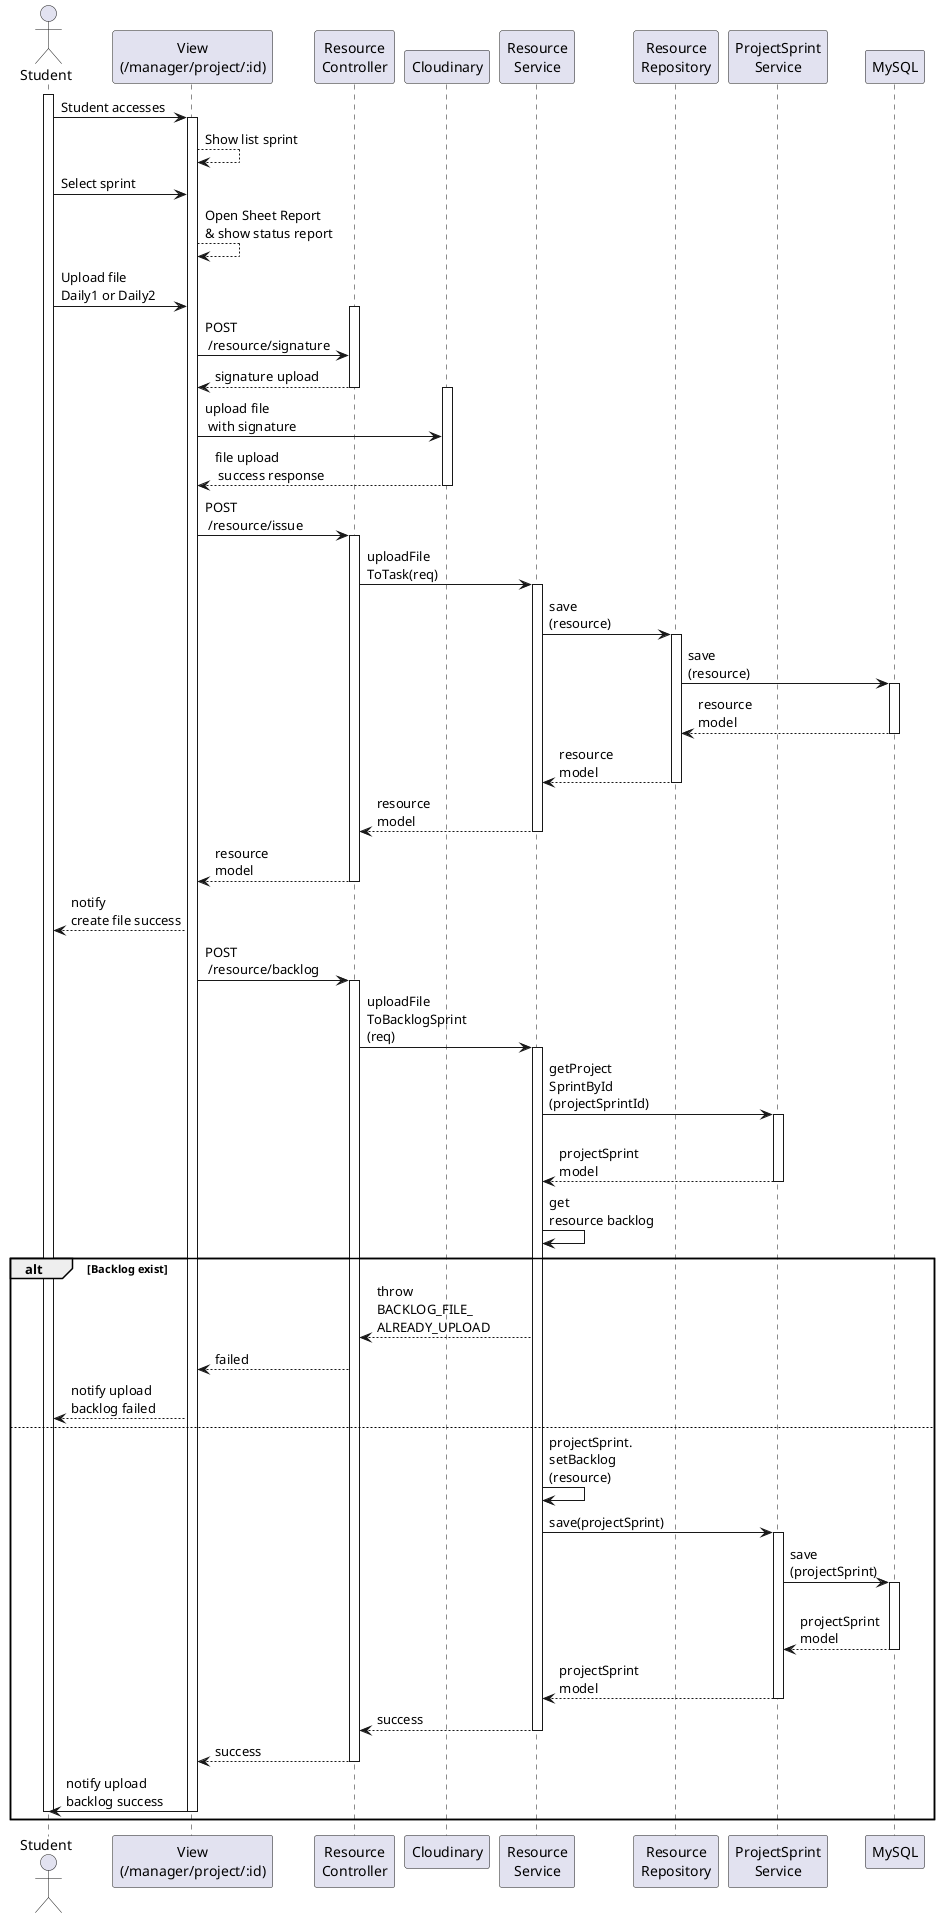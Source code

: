 @startuml
actor "Student" as SV
participant "View\n(/manager/project/:id)" as View
participant "Resource\nController" as Controller
participant "Cloudinary" as Cloud
participant "Resource\nService" as Service
participant "Resource\nRepository" as Repo
participant "ProjectSprint\nService" as PSS
participant "MySQL" as MySQL

activate SV
SV -> View : Student accesses
activate View
View --> View : Show list sprint
SV -> View: Select sprint
View --> View: Open Sheet Report\n& show status report
SV -> View: Upload file\nDaily1 or Daily2
activate Controller
View -> Controller : POST \n /resource/signature
Controller --> View:  signature upload
deactivate Controller
activate Cloud
View -> Cloud: upload file \n with signature
Cloud --> View: file upload \n success response
deactivate Cloud

View -> Controller: POST \n /resource/issue
activate Controller
Controller -> Service: uploadFile\nToTask(req)
activate Service
Service -> Repo: save\n(resource)
activate Repo
Repo -> MySQL: save\n(resource)
activate MySQL
MySQL --> Repo: resource \nmodel
deactivate MySQL
Repo --> Service:  resource \nmodel
deactivate Repo
Service --> Controller:  resource \nmodel
deactivate Service
Controller --> View:  resource \nmodel
deactivate Controller
View --> SV: notify \ncreate file success

View -> Controller: POST \n /resource/backlog
activate Controller
Controller -> Service : uploadFile\nToBacklogSprint\n(req)
activate Service
Service -> PSS: getProject\nSprintById\n(projectSprintId)
activate PSS
PSS --> Service:  \nprojectSprint \nmodel
deactivate PSS
Service -> Service: get \nresource backlog

alt Backlog exist
  Service --> Controller: throw\nBACKLOG_FILE_\nALREADY_UPLOAD
  Controller --> View:  failed
  View --> SV: notify upload\nbacklog failed
else
  Service -> Service: projectSprint.\nsetBacklog\n(resource)
  Service -> PSS: save(projectSprint)
  activate PSS
  PSS -> MySQL: save\n(projectSprint)
  activate MySQL
  MySQL --> PSS:  \nprojectSprint \nmodel
  deactivate MySQL
  PSS --> Service:  projectSprint \nmodel
  deactivate PSS

  Service --> Controller :  success
  deactivate Service

  Controller --> View :  success
  deactivate Controller

  View -> SV : notify upload\nbacklog success
  deactivate View
  deactivate SV
end
@enduml
